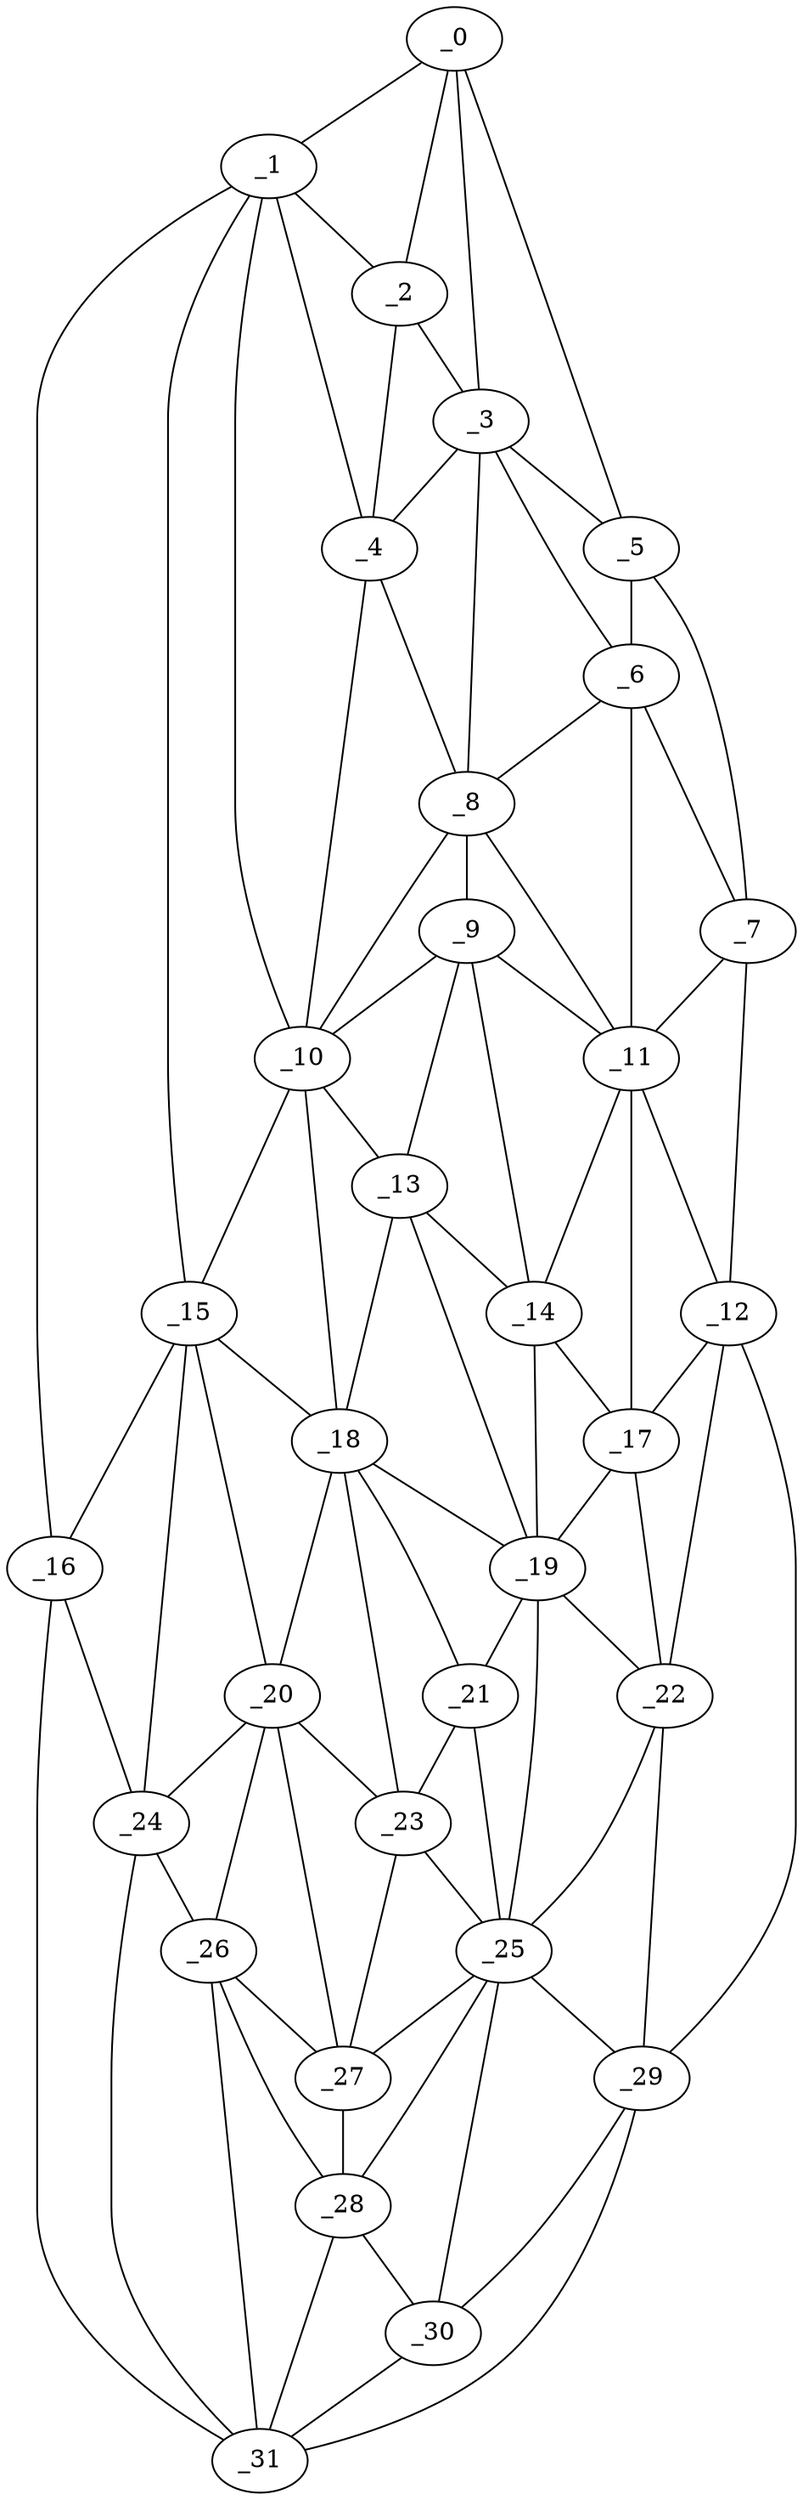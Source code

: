 graph "obj57__300.gxl" {
	_0	 [x=9,
		y=50];
	_1	 [x=15,
		y=62];
	_0 -- _1	 [valence=1];
	_2	 [x=19,
		y=45];
	_0 -- _2	 [valence=1];
	_3	 [x=25,
		y=38];
	_0 -- _3	 [valence=2];
	_5	 [x=27,
		y=5];
	_0 -- _5	 [valence=1];
	_1 -- _2	 [valence=2];
	_4	 [x=26,
		y=47];
	_1 -- _4	 [valence=1];
	_10	 [x=53,
		y=46];
	_1 -- _10	 [valence=2];
	_15	 [x=68,
		y=112];
	_1 -- _15	 [valence=2];
	_16	 [x=69,
		y=124];
	_1 -- _16	 [valence=1];
	_2 -- _3	 [valence=1];
	_2 -- _4	 [valence=2];
	_3 -- _4	 [valence=2];
	_3 -- _5	 [valence=1];
	_6	 [x=33,
		y=17];
	_3 -- _6	 [valence=2];
	_8	 [x=39,
		y=35];
	_3 -- _8	 [valence=2];
	_4 -- _8	 [valence=2];
	_4 -- _10	 [valence=2];
	_5 -- _6	 [valence=2];
	_7	 [x=34,
		y=2];
	_5 -- _7	 [valence=1];
	_6 -- _7	 [valence=1];
	_6 -- _8	 [valence=2];
	_11	 [x=55,
		y=11];
	_6 -- _11	 [valence=2];
	_7 -- _11	 [valence=2];
	_12	 [x=60,
		y=6];
	_7 -- _12	 [valence=1];
	_9	 [x=53,
		y=37];
	_8 -- _9	 [valence=2];
	_8 -- _10	 [valence=1];
	_8 -- _11	 [valence=1];
	_9 -- _10	 [valence=2];
	_9 -- _11	 [valence=2];
	_13	 [x=62,
		y=41];
	_9 -- _13	 [valence=1];
	_14	 [x=65,
		y=27];
	_9 -- _14	 [valence=2];
	_10 -- _13	 [valence=1];
	_10 -- _15	 [valence=2];
	_18	 [x=78,
		y=60];
	_10 -- _18	 [valence=1];
	_11 -- _12	 [valence=2];
	_11 -- _14	 [valence=2];
	_17	 [x=70,
		y=23];
	_11 -- _17	 [valence=2];
	_12 -- _17	 [valence=2];
	_22	 [x=94,
		y=26];
	_12 -- _22	 [valence=2];
	_29	 [x=117,
		y=31];
	_12 -- _29	 [valence=1];
	_13 -- _14	 [valence=1];
	_13 -- _18	 [valence=2];
	_19	 [x=85,
		y=49];
	_13 -- _19	 [valence=2];
	_14 -- _17	 [valence=2];
	_14 -- _19	 [valence=2];
	_15 -- _16	 [valence=2];
	_15 -- _18	 [valence=2];
	_20	 [x=89,
		y=84];
	_15 -- _20	 [valence=2];
	_24	 [x=97,
		y=92];
	_15 -- _24	 [valence=2];
	_16 -- _24	 [valence=2];
	_31	 [x=118,
		y=86];
	_16 -- _31	 [valence=1];
	_17 -- _19	 [valence=1];
	_17 -- _22	 [valence=2];
	_18 -- _19	 [valence=1];
	_18 -- _20	 [valence=2];
	_21	 [x=93,
		y=58];
	_18 -- _21	 [valence=2];
	_23	 [x=94,
		y=64];
	_18 -- _23	 [valence=1];
	_19 -- _21	 [valence=2];
	_19 -- _22	 [valence=1];
	_25	 [x=102,
		y=58];
	_19 -- _25	 [valence=2];
	_20 -- _23	 [valence=2];
	_20 -- _24	 [valence=2];
	_26	 [x=102,
		y=88];
	_20 -- _26	 [valence=1];
	_27	 [x=103,
		y=68];
	_20 -- _27	 [valence=1];
	_21 -- _23	 [valence=2];
	_21 -- _25	 [valence=2];
	_22 -- _25	 [valence=1];
	_22 -- _29	 [valence=1];
	_23 -- _25	 [valence=2];
	_23 -- _27	 [valence=2];
	_24 -- _26	 [valence=2];
	_24 -- _31	 [valence=1];
	_25 -- _27	 [valence=2];
	_28	 [x=109,
		y=70];
	_25 -- _28	 [valence=2];
	_25 -- _29	 [valence=2];
	_30	 [x=117,
		y=53];
	_25 -- _30	 [valence=1];
	_26 -- _27	 [valence=2];
	_26 -- _28	 [valence=1];
	_26 -- _31	 [valence=1];
	_27 -- _28	 [valence=2];
	_28 -- _30	 [valence=2];
	_28 -- _31	 [valence=2];
	_29 -- _30	 [valence=2];
	_29 -- _31	 [valence=1];
	_30 -- _31	 [valence=1];
}
